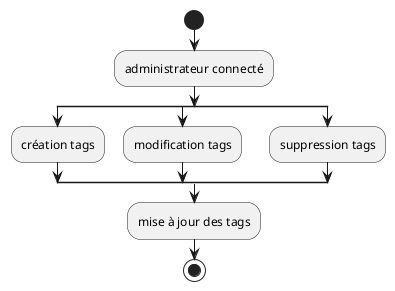 @startuml
start
:administrateur connecté;

split
   :création tags;
split again
   :modification tags;
split again
   :suppression tags;
end split
    :mise à jour des tags;

stop
@enduml